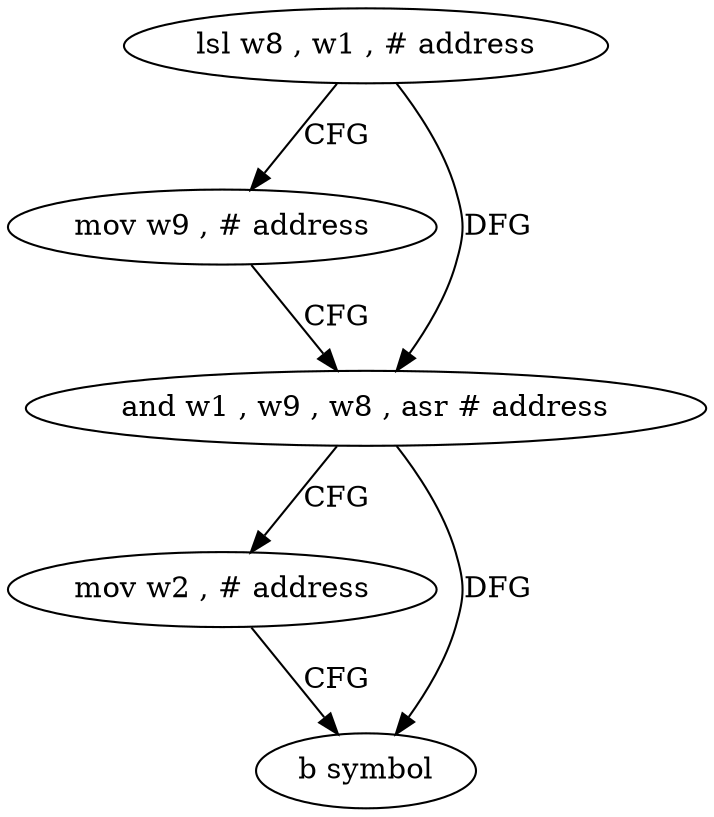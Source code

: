 digraph "func" {
"4269072" [label = "lsl w8 , w1 , # address" ]
"4269076" [label = "mov w9 , # address" ]
"4269080" [label = "and w1 , w9 , w8 , asr # address" ]
"4269084" [label = "mov w2 , # address" ]
"4269088" [label = "b symbol" ]
"4269072" -> "4269076" [ label = "CFG" ]
"4269072" -> "4269080" [ label = "DFG" ]
"4269076" -> "4269080" [ label = "CFG" ]
"4269080" -> "4269084" [ label = "CFG" ]
"4269080" -> "4269088" [ label = "DFG" ]
"4269084" -> "4269088" [ label = "CFG" ]
}
